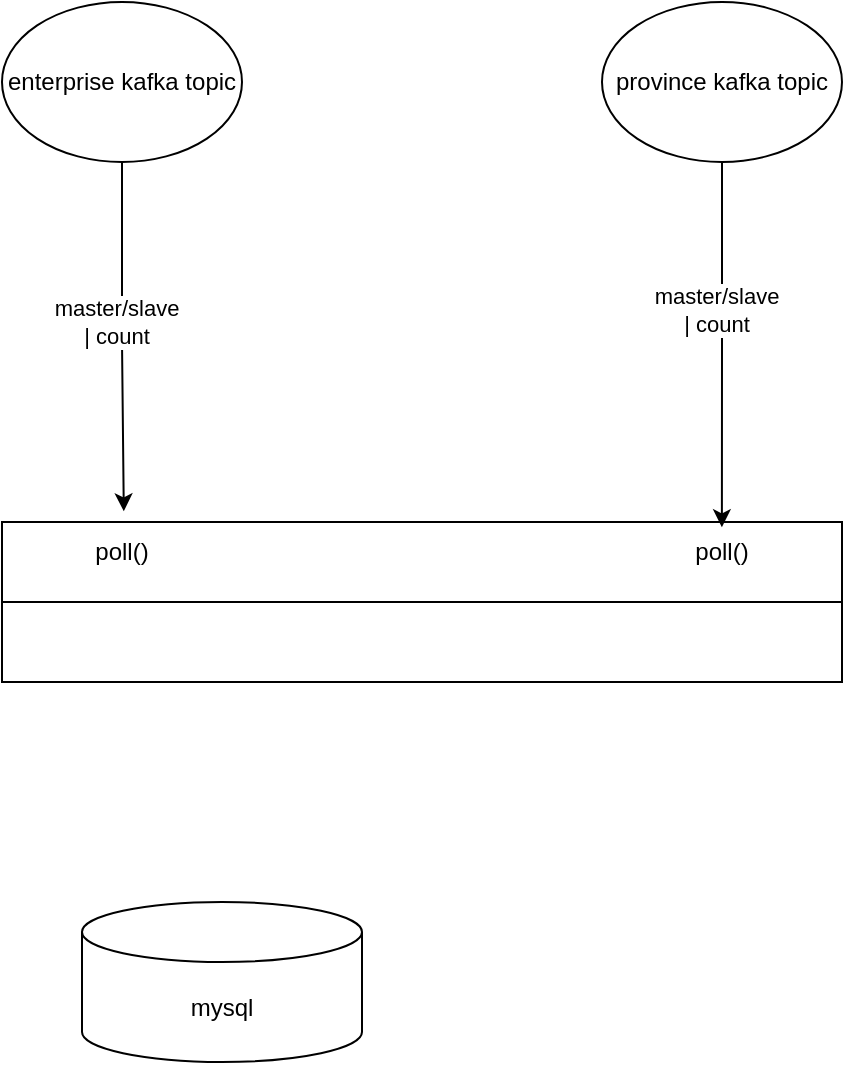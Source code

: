 <mxfile version="20.5.3" type="github">
  <diagram id="AL3O_xL7YQzq8grCgCo2" name="第 1 页">
    <mxGraphModel dx="1375" dy="762" grid="1" gridSize="10" guides="1" tooltips="1" connect="1" arrows="1" fold="1" page="1" pageScale="1" pageWidth="1654" pageHeight="2336" math="0" shadow="0">
      <root>
        <mxCell id="0" />
        <mxCell id="1" parent="0" />
        <mxCell id="YoZwcybYt3LhvjKQw7QA-3" value="" style="rounded=0;whiteSpace=wrap;html=1;" vertex="1" parent="1">
          <mxGeometry x="150" y="320" width="420" height="80" as="geometry" />
        </mxCell>
        <mxCell id="YoZwcybYt3LhvjKQw7QA-8" style="edgeStyle=orthogonalEdgeStyle;rounded=0;orthogonalLoop=1;jettySize=auto;html=1;exitX=0.5;exitY=1;exitDx=0;exitDy=0;entryX=0.145;entryY=-0.067;entryDx=0;entryDy=0;entryPerimeter=0;" edge="1" parent="1" source="YoZwcybYt3LhvjKQw7QA-6" target="YoZwcybYt3LhvjKQw7QA-3">
          <mxGeometry relative="1" as="geometry">
            <mxPoint x="210" y="310" as="targetPoint" />
          </mxGeometry>
        </mxCell>
        <mxCell id="YoZwcybYt3LhvjKQw7QA-10" value="master/slave&lt;br&gt;| count" style="edgeLabel;html=1;align=center;verticalAlign=middle;resizable=0;points=[];" vertex="1" connectable="0" parent="YoZwcybYt3LhvjKQw7QA-8">
          <mxGeometry x="-0.095" y="-3" relative="1" as="geometry">
            <mxPoint as="offset" />
          </mxGeometry>
        </mxCell>
        <mxCell id="YoZwcybYt3LhvjKQw7QA-6" value="enterprise kafka topic" style="ellipse;whiteSpace=wrap;html=1;" vertex="1" parent="1">
          <mxGeometry x="150" y="60" width="120" height="80" as="geometry" />
        </mxCell>
        <mxCell id="YoZwcybYt3LhvjKQw7QA-9" style="edgeStyle=orthogonalEdgeStyle;rounded=0;orthogonalLoop=1;jettySize=auto;html=1;exitX=0.5;exitY=1;exitDx=0;exitDy=0;entryX=0.857;entryY=0.033;entryDx=0;entryDy=0;entryPerimeter=0;" edge="1" parent="1" source="YoZwcybYt3LhvjKQw7QA-7" target="YoZwcybYt3LhvjKQw7QA-3">
          <mxGeometry relative="1" as="geometry" />
        </mxCell>
        <mxCell id="YoZwcybYt3LhvjKQw7QA-11" value="master/slave&lt;br&gt;| count" style="edgeLabel;html=1;align=center;verticalAlign=middle;resizable=0;points=[];" vertex="1" connectable="0" parent="YoZwcybYt3LhvjKQw7QA-9">
          <mxGeometry x="-0.187" y="-3" relative="1" as="geometry">
            <mxPoint y="-1" as="offset" />
          </mxGeometry>
        </mxCell>
        <mxCell id="YoZwcybYt3LhvjKQw7QA-7" value="province kafka topic" style="ellipse;whiteSpace=wrap;html=1;" vertex="1" parent="1">
          <mxGeometry x="450" y="60" width="120" height="80" as="geometry" />
        </mxCell>
        <mxCell id="YoZwcybYt3LhvjKQw7QA-13" value="" style="endArrow=none;html=1;rounded=0;" edge="1" parent="1" target="YoZwcybYt3LhvjKQw7QA-3">
          <mxGeometry width="50" height="50" relative="1" as="geometry">
            <mxPoint x="150" y="360" as="sourcePoint" />
            <mxPoint x="200" y="310" as="targetPoint" />
            <Array as="points">
              <mxPoint x="520" y="360" />
            </Array>
          </mxGeometry>
        </mxCell>
        <mxCell id="YoZwcybYt3LhvjKQw7QA-19" value="poll()" style="text;html=1;strokeColor=none;fillColor=none;align=center;verticalAlign=middle;whiteSpace=wrap;rounded=0;" vertex="1" parent="1">
          <mxGeometry x="180" y="320" width="60" height="30" as="geometry" />
        </mxCell>
        <mxCell id="YoZwcybYt3LhvjKQw7QA-20" value="poll()" style="text;html=1;strokeColor=none;fillColor=none;align=center;verticalAlign=middle;whiteSpace=wrap;rounded=0;" vertex="1" parent="1">
          <mxGeometry x="480" y="320" width="60" height="30" as="geometry" />
        </mxCell>
        <mxCell id="YoZwcybYt3LhvjKQw7QA-21" value="mysql" style="shape=cylinder3;whiteSpace=wrap;html=1;boundedLbl=1;backgroundOutline=1;size=15;" vertex="1" parent="1">
          <mxGeometry x="190" y="510" width="140" height="80" as="geometry" />
        </mxCell>
      </root>
    </mxGraphModel>
  </diagram>
</mxfile>
